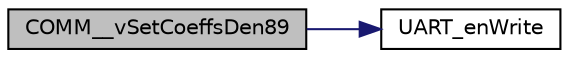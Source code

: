 digraph "COMM__vSetCoeffsDen89"
{
  edge [fontname="Helvetica",fontsize="10",labelfontname="Helvetica",labelfontsize="10"];
  node [fontname="Helvetica",fontsize="10",shape=record];
  rankdir="LR";
  Node1 [label="COMM__vSetCoeffsDen89",height=0.2,width=0.4,color="black", fillcolor="grey75", style="filled", fontcolor="black"];
  Node1 -> Node2 [color="midnightblue",fontsize="10",style="solid"];
  Node2 [label="UART_enWrite",height=0.2,width=0.4,color="black", fillcolor="white", style="filled",URL="$uart_8c.html#a5529658e043720fd8c51479d193803d7"];
}
